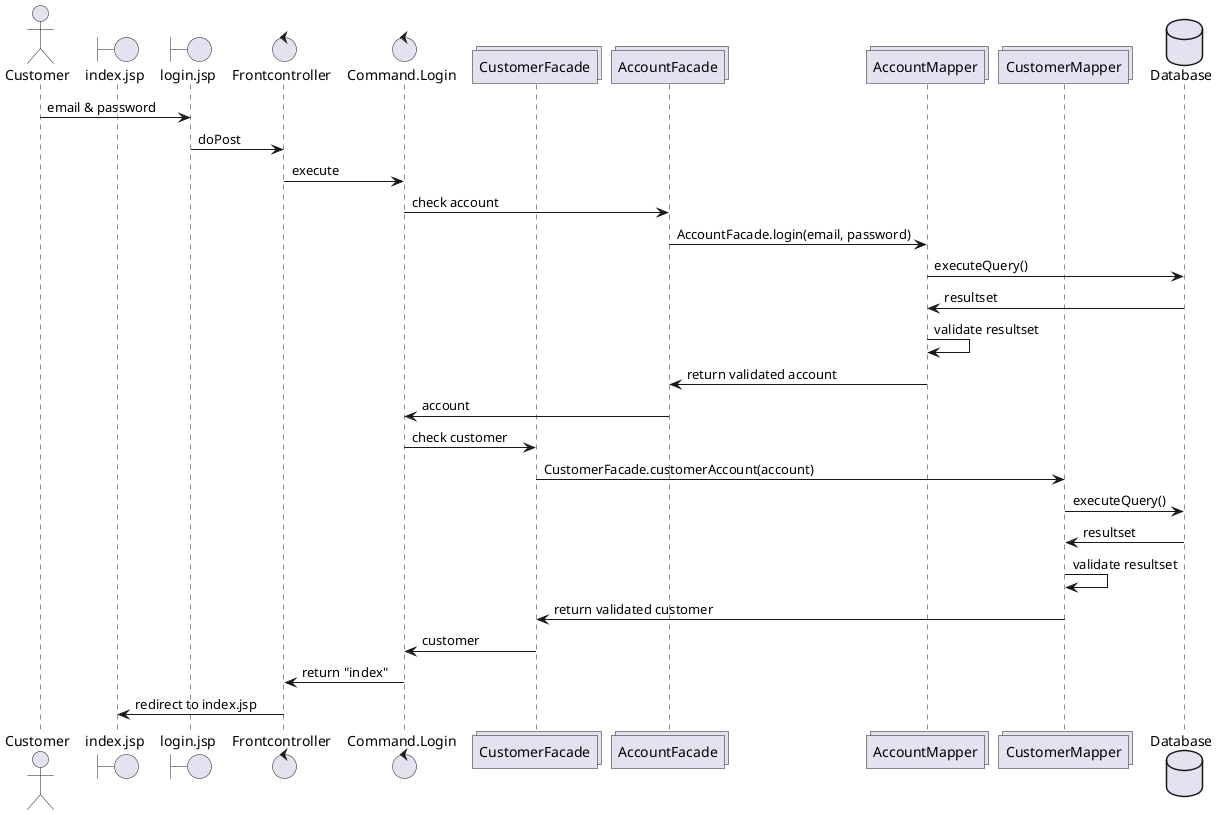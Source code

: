 @startuml

actor       Customer       as Foo1
boundary    index.jsp   as Foo8
boundary    login.jsp    as Foo2
control     Frontcontroller     as Foo3
control     Command.Login    as Foo10
collections CustomerFacade as Foo7
collections AccountFacade as Foo5
collections AccountMapper as Foo4
collections CustomerMapper as Foo9
database    Database    as Foo6

Foo1 -> Foo2 : email & password
Foo2 -> Foo3 : doPost
Foo3 -> Foo10 : execute
Foo10 -> Foo5 : check account
Foo5 -> Foo4 : AccountFacade.login(email, password)
Foo4 -> Foo6 : executeQuery()
Foo4 <- Foo6 : resultset
Foo4 -> Foo4 : validate resultset
Foo4 -> Foo5 : return validated account
Foo5 -> Foo10 : account
Foo10 -> Foo7 : check customer
Foo7 -> Foo9 : CustomerFacade.customerAccount(account)
Foo9 -> Foo6 : executeQuery()
Foo9 <- Foo6 : resultset
Foo9 -> Foo9 : validate resultset
Foo9 -> Foo7 : return validated customer
Foo7 -> Foo10 : customer
Foo10 -> Foo3 : return "index"
Foo3 -> Foo8 : redirect to index.jsp

@enduml
